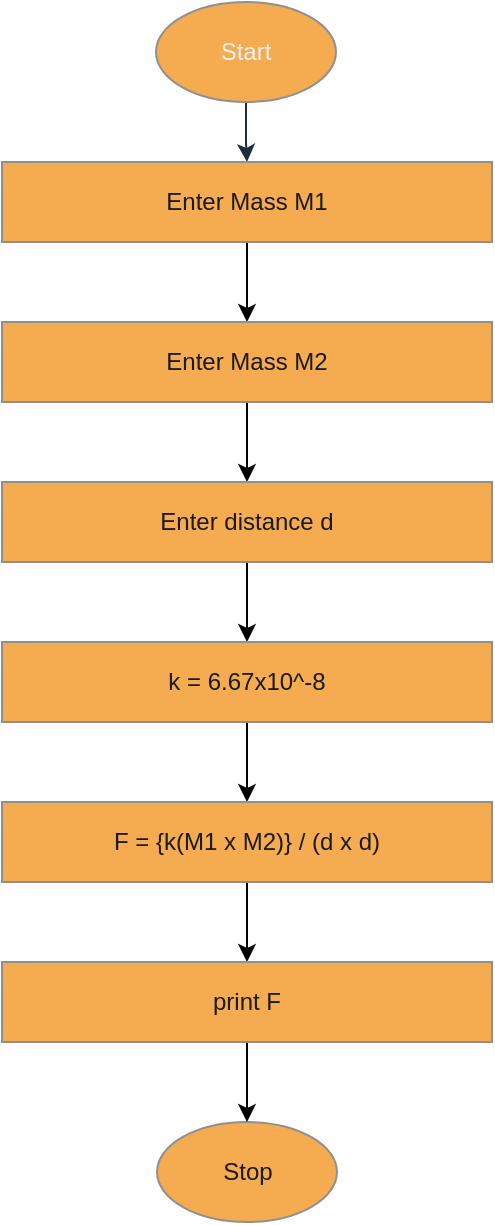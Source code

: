 <mxfile version="27.2.0">
  <diagram name="Page-1" id="Z-S4PE2aAqMZWWoPqeV4">
    <mxGraphModel dx="1783" dy="996" grid="1" gridSize="10" guides="1" tooltips="1" connect="1" arrows="1" fold="1" page="1" pageScale="1" pageWidth="850" pageHeight="1100" math="0" shadow="0">
      <root>
        <mxCell id="0" />
        <mxCell id="1" parent="0" />
        <mxCell id="S4vWzP3f2MI0WehdMuwr-1" style="edgeStyle=orthogonalEdgeStyle;rounded=0;orthogonalLoop=1;jettySize=auto;html=1;labelBackgroundColor=none;strokeColor=#182E3E;fontColor=default;" edge="1" parent="1" source="S4vWzP3f2MI0WehdMuwr-2" target="S4vWzP3f2MI0WehdMuwr-4">
          <mxGeometry relative="1" as="geometry" />
        </mxCell>
        <mxCell id="S4vWzP3f2MI0WehdMuwr-2" value="&lt;font style=&quot;color: rgb(242, 242, 242);&quot;&gt;Start&lt;/font&gt;" style="ellipse;whiteSpace=wrap;html=1;labelBackgroundColor=none;fillColor=#F5AB50;strokeColor=#909090;fontColor=#1A1A1A;" vertex="1" parent="1">
          <mxGeometry x="380" y="80" width="90" height="50" as="geometry" />
        </mxCell>
        <mxCell id="S4vWzP3f2MI0WehdMuwr-58" value="" style="edgeStyle=orthogonalEdgeStyle;rounded=0;orthogonalLoop=1;jettySize=auto;html=1;" edge="1" parent="1" source="S4vWzP3f2MI0WehdMuwr-4" target="S4vWzP3f2MI0WehdMuwr-53">
          <mxGeometry relative="1" as="geometry" />
        </mxCell>
        <mxCell id="S4vWzP3f2MI0WehdMuwr-4" value="Enter Mass M1" style="rounded=0;whiteSpace=wrap;html=1;labelBackgroundColor=none;fillColor=#F5AB50;strokeColor=#909090;fontColor=#1A1A1A;" vertex="1" parent="1">
          <mxGeometry x="303" y="160" width="245" height="40" as="geometry" />
        </mxCell>
        <mxCell id="S4vWzP3f2MI0WehdMuwr-25" value="Stop" style="ellipse;whiteSpace=wrap;html=1;labelBackgroundColor=none;fillColor=#F5AB50;strokeColor=#909090;fontColor=#1A1A1A;" vertex="1" parent="1">
          <mxGeometry x="380.5" y="640" width="90" height="50" as="geometry" />
        </mxCell>
        <mxCell id="S4vWzP3f2MI0WehdMuwr-59" value="" style="edgeStyle=orthogonalEdgeStyle;rounded=0;orthogonalLoop=1;jettySize=auto;html=1;" edge="1" parent="1" source="S4vWzP3f2MI0WehdMuwr-53" target="S4vWzP3f2MI0WehdMuwr-55">
          <mxGeometry relative="1" as="geometry" />
        </mxCell>
        <mxCell id="S4vWzP3f2MI0WehdMuwr-53" value="Enter Mass M2" style="rounded=0;whiteSpace=wrap;html=1;labelBackgroundColor=none;fillColor=#F5AB50;strokeColor=#909090;fontColor=#1A1A1A;" vertex="1" parent="1">
          <mxGeometry x="303" y="240" width="245" height="40" as="geometry" />
        </mxCell>
        <mxCell id="S4vWzP3f2MI0WehdMuwr-60" value="" style="edgeStyle=orthogonalEdgeStyle;rounded=0;orthogonalLoop=1;jettySize=auto;html=1;" edge="1" parent="1" source="S4vWzP3f2MI0WehdMuwr-55" target="S4vWzP3f2MI0WehdMuwr-56">
          <mxGeometry relative="1" as="geometry" />
        </mxCell>
        <mxCell id="S4vWzP3f2MI0WehdMuwr-55" value="Enter distance d" style="rounded=0;whiteSpace=wrap;html=1;labelBackgroundColor=none;fillColor=#F5AB50;strokeColor=#909090;fontColor=#1A1A1A;" vertex="1" parent="1">
          <mxGeometry x="303" y="320" width="245" height="40" as="geometry" />
        </mxCell>
        <mxCell id="S4vWzP3f2MI0WehdMuwr-61" value="" style="edgeStyle=orthogonalEdgeStyle;rounded=0;orthogonalLoop=1;jettySize=auto;html=1;" edge="1" parent="1" source="S4vWzP3f2MI0WehdMuwr-56" target="S4vWzP3f2MI0WehdMuwr-57">
          <mxGeometry relative="1" as="geometry" />
        </mxCell>
        <mxCell id="S4vWzP3f2MI0WehdMuwr-56" value="k = 6.67x10^-8" style="rounded=0;whiteSpace=wrap;html=1;labelBackgroundColor=none;fillColor=#F5AB50;strokeColor=#909090;fontColor=#1A1A1A;" vertex="1" parent="1">
          <mxGeometry x="303" y="400" width="245" height="40" as="geometry" />
        </mxCell>
        <mxCell id="S4vWzP3f2MI0WehdMuwr-63" value="" style="edgeStyle=orthogonalEdgeStyle;rounded=0;orthogonalLoop=1;jettySize=auto;html=1;" edge="1" parent="1" source="S4vWzP3f2MI0WehdMuwr-57" target="S4vWzP3f2MI0WehdMuwr-62">
          <mxGeometry relative="1" as="geometry" />
        </mxCell>
        <mxCell id="S4vWzP3f2MI0WehdMuwr-57" value="F = {k(M1 x M2)} / (d x d)" style="rounded=0;whiteSpace=wrap;html=1;labelBackgroundColor=none;fillColor=#F5AB50;strokeColor=#909090;fontColor=#1A1A1A;" vertex="1" parent="1">
          <mxGeometry x="303" y="480" width="245" height="40" as="geometry" />
        </mxCell>
        <mxCell id="S4vWzP3f2MI0WehdMuwr-64" value="" style="edgeStyle=orthogonalEdgeStyle;rounded=0;orthogonalLoop=1;jettySize=auto;html=1;" edge="1" parent="1" source="S4vWzP3f2MI0WehdMuwr-62" target="S4vWzP3f2MI0WehdMuwr-25">
          <mxGeometry relative="1" as="geometry" />
        </mxCell>
        <mxCell id="S4vWzP3f2MI0WehdMuwr-62" value="print F" style="rounded=0;whiteSpace=wrap;html=1;labelBackgroundColor=none;fillColor=#F5AB50;strokeColor=#909090;fontColor=#1A1A1A;" vertex="1" parent="1">
          <mxGeometry x="303" y="560" width="245" height="40" as="geometry" />
        </mxCell>
      </root>
    </mxGraphModel>
  </diagram>
</mxfile>
